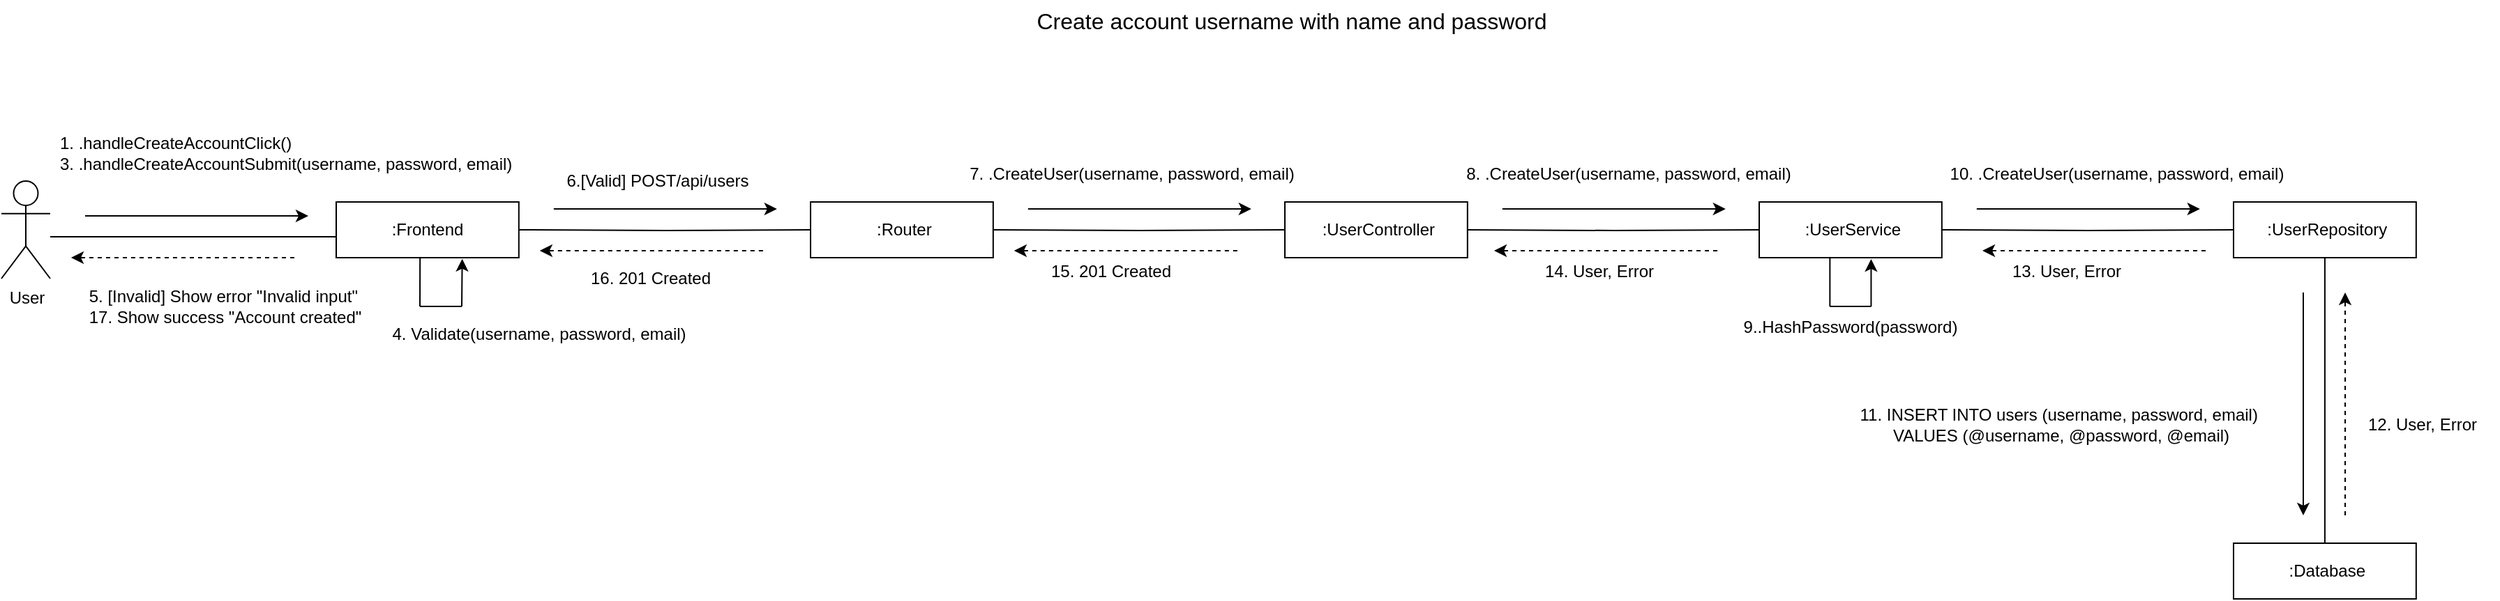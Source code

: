 <mxfile version="26.0.16">
  <diagram name="CD-Create-account-username-with-name-and-password" id="RdNCWnpBe2orVZeH23sZ">
    <mxGraphModel dx="3809" dy="1594" grid="1" gridSize="10" guides="1" tooltips="1" connect="1" arrows="1" fold="1" page="0" pageScale="1" pageWidth="850" pageHeight="1100" math="0" shadow="0">
      <root>
        <mxCell id="0" />
        <mxCell id="1" parent="0" />
        <mxCell id="aEpt4ymE54McEq49jxls-1" style="edgeStyle=orthogonalEdgeStyle;rounded=0;orthogonalLoop=1;jettySize=auto;html=1;entryX=0;entryY=0.5;entryDx=0;entryDy=0;endArrow=none;startFill=0;" parent="1" edge="1">
          <mxGeometry relative="1" as="geometry">
            <mxPoint x="-2025" y="-440" as="sourcePoint" />
            <mxPoint x="-1820" y="-440" as="targetPoint" />
          </mxGeometry>
        </mxCell>
        <mxCell id="aEpt4ymE54McEq49jxls-2" value="User" style="shape=umlActor;verticalLabelPosition=bottom;verticalAlign=top;html=1;outlineConnect=0;" parent="1" vertex="1">
          <mxGeometry x="-2060" y="-480" width="35" height="70" as="geometry" />
        </mxCell>
        <mxCell id="aEpt4ymE54McEq49jxls-3" value=":Frontend" style="rounded=0;whiteSpace=wrap;html=1;" parent="1" vertex="1">
          <mxGeometry x="-1820" y="-465" width="130.91" height="40" as="geometry" />
        </mxCell>
        <mxCell id="aEpt4ymE54McEq49jxls-4" value="" style="endArrow=classic;html=1;rounded=0;" parent="1" edge="1">
          <mxGeometry width="50" height="50" relative="1" as="geometry">
            <mxPoint x="-2000" y="-455" as="sourcePoint" />
            <mxPoint x="-1840" y="-455" as="targetPoint" />
          </mxGeometry>
        </mxCell>
        <mxCell id="aEpt4ymE54McEq49jxls-5" value="" style="endArrow=classic;html=1;rounded=0;dashed=1;" parent="1" edge="1">
          <mxGeometry width="50" height="50" relative="1" as="geometry">
            <mxPoint x="-1850" y="-425" as="sourcePoint" />
            <mxPoint x="-2010" y="-425" as="targetPoint" />
          </mxGeometry>
        </mxCell>
        <mxCell id="aEpt4ymE54McEq49jxls-6" value="&amp;nbsp;:Router" style="rounded=0;whiteSpace=wrap;html=1;" parent="1" vertex="1">
          <mxGeometry x="-1480" y="-465" width="130.91" height="40" as="geometry" />
        </mxCell>
        <mxCell id="aEpt4ymE54McEq49jxls-7" style="edgeStyle=orthogonalEdgeStyle;rounded=0;orthogonalLoop=1;jettySize=auto;html=1;entryX=0;entryY=0.5;entryDx=0;entryDy=0;endArrow=none;startFill=0;" parent="1" target="aEpt4ymE54McEq49jxls-6" edge="1">
          <mxGeometry relative="1" as="geometry">
            <mxPoint x="-1689.09" y="-445" as="sourcePoint" />
            <mxPoint x="-1484.09" y="-445" as="targetPoint" />
          </mxGeometry>
        </mxCell>
        <mxCell id="aEpt4ymE54McEq49jxls-8" value="" style="endArrow=classic;html=1;rounded=0;" parent="1" edge="1">
          <mxGeometry width="50" height="50" relative="1" as="geometry">
            <mxPoint x="-1664.09" y="-460" as="sourcePoint" />
            <mxPoint x="-1504.09" y="-460" as="targetPoint" />
          </mxGeometry>
        </mxCell>
        <mxCell id="aEpt4ymE54McEq49jxls-9" value="" style="endArrow=classic;html=1;rounded=0;dashed=1;" parent="1" edge="1">
          <mxGeometry width="50" height="50" relative="1" as="geometry">
            <mxPoint x="-1514.09" y="-430" as="sourcePoint" />
            <mxPoint x="-1674.09" y="-430" as="targetPoint" />
          </mxGeometry>
        </mxCell>
        <mxCell id="aEpt4ymE54McEq49jxls-10" value="&amp;nbsp;" style="text;whiteSpace=wrap;html=1;" parent="1" vertex="1">
          <mxGeometry x="-1580" y="-480" width="40" height="40" as="geometry" />
        </mxCell>
        <mxCell id="aEpt4ymE54McEq49jxls-11" value="&amp;nbsp;:UserController" style="rounded=0;whiteSpace=wrap;html=1;" parent="1" vertex="1">
          <mxGeometry x="-1140" y="-465" width="130.91" height="40" as="geometry" />
        </mxCell>
        <mxCell id="aEpt4ymE54McEq49jxls-12" style="edgeStyle=orthogonalEdgeStyle;rounded=0;orthogonalLoop=1;jettySize=auto;html=1;entryX=0;entryY=0.5;entryDx=0;entryDy=0;endArrow=none;startFill=0;" parent="1" target="aEpt4ymE54McEq49jxls-11" edge="1">
          <mxGeometry relative="1" as="geometry">
            <mxPoint x="-1349.09" y="-445" as="sourcePoint" />
            <mxPoint x="-1144.09" y="-445" as="targetPoint" />
          </mxGeometry>
        </mxCell>
        <mxCell id="aEpt4ymE54McEq49jxls-13" value="" style="endArrow=classic;html=1;rounded=0;" parent="1" edge="1">
          <mxGeometry width="50" height="50" relative="1" as="geometry">
            <mxPoint x="-1324.09" y="-460" as="sourcePoint" />
            <mxPoint x="-1164.09" y="-460" as="targetPoint" />
          </mxGeometry>
        </mxCell>
        <mxCell id="aEpt4ymE54McEq49jxls-14" value="" style="endArrow=classic;html=1;rounded=0;dashed=1;" parent="1" edge="1">
          <mxGeometry width="50" height="50" relative="1" as="geometry">
            <mxPoint x="-1174.09" y="-430" as="sourcePoint" />
            <mxPoint x="-1334.09" y="-430" as="targetPoint" />
          </mxGeometry>
        </mxCell>
        <mxCell id="aEpt4ymE54McEq49jxls-15" value="&amp;nbsp;:UserService" style="rounded=0;whiteSpace=wrap;html=1;" parent="1" vertex="1">
          <mxGeometry x="-800" y="-465" width="130.91" height="40" as="geometry" />
        </mxCell>
        <mxCell id="aEpt4ymE54McEq49jxls-16" style="edgeStyle=orthogonalEdgeStyle;rounded=0;orthogonalLoop=1;jettySize=auto;html=1;entryX=0;entryY=0.5;entryDx=0;entryDy=0;endArrow=none;startFill=0;" parent="1" target="aEpt4ymE54McEq49jxls-15" edge="1">
          <mxGeometry relative="1" as="geometry">
            <mxPoint x="-1009.09" y="-445" as="sourcePoint" />
            <mxPoint x="-804.09" y="-445" as="targetPoint" />
          </mxGeometry>
        </mxCell>
        <mxCell id="aEpt4ymE54McEq49jxls-17" value="" style="endArrow=classic;html=1;rounded=0;" parent="1" edge="1">
          <mxGeometry width="50" height="50" relative="1" as="geometry">
            <mxPoint x="-984.09" y="-460" as="sourcePoint" />
            <mxPoint x="-824.09" y="-460" as="targetPoint" />
          </mxGeometry>
        </mxCell>
        <mxCell id="aEpt4ymE54McEq49jxls-18" value="" style="endArrow=classic;html=1;rounded=0;dashed=1;" parent="1" edge="1">
          <mxGeometry width="50" height="50" relative="1" as="geometry">
            <mxPoint x="-830.0" y="-430" as="sourcePoint" />
            <mxPoint x="-990.0" y="-430" as="targetPoint" />
          </mxGeometry>
        </mxCell>
        <mxCell id="aEpt4ymE54McEq49jxls-19" style="edgeStyle=orthogonalEdgeStyle;rounded=0;orthogonalLoop=1;jettySize=auto;html=1;endArrow=none;startFill=0;" parent="1" source="aEpt4ymE54McEq49jxls-20" target="aEpt4ymE54McEq49jxls-40" edge="1">
          <mxGeometry relative="1" as="geometry" />
        </mxCell>
        <mxCell id="aEpt4ymE54McEq49jxls-20" value="&amp;nbsp;:UserRepository" style="rounded=0;whiteSpace=wrap;html=1;" parent="1" vertex="1">
          <mxGeometry x="-460.0" y="-465" width="130.91" height="40" as="geometry" />
        </mxCell>
        <mxCell id="aEpt4ymE54McEq49jxls-21" style="edgeStyle=orthogonalEdgeStyle;rounded=0;orthogonalLoop=1;jettySize=auto;html=1;entryX=0;entryY=0.5;entryDx=0;entryDy=0;endArrow=none;startFill=0;" parent="1" target="aEpt4ymE54McEq49jxls-20" edge="1">
          <mxGeometry relative="1" as="geometry">
            <mxPoint x="-669.09" y="-445" as="sourcePoint" />
            <mxPoint x="-464.09" y="-445" as="targetPoint" />
          </mxGeometry>
        </mxCell>
        <mxCell id="aEpt4ymE54McEq49jxls-22" value="" style="endArrow=classic;html=1;rounded=0;" parent="1" edge="1">
          <mxGeometry width="50" height="50" relative="1" as="geometry">
            <mxPoint x="-644.09" y="-460" as="sourcePoint" />
            <mxPoint x="-484.09" y="-460" as="targetPoint" />
          </mxGeometry>
        </mxCell>
        <mxCell id="aEpt4ymE54McEq49jxls-23" value="" style="endArrow=classic;html=1;rounded=0;dashed=1;" parent="1" edge="1">
          <mxGeometry width="50" height="50" relative="1" as="geometry">
            <mxPoint x="-480.0" y="-430" as="sourcePoint" />
            <mxPoint x="-640.0" y="-430" as="targetPoint" />
          </mxGeometry>
        </mxCell>
        <mxCell id="aEpt4ymE54McEq49jxls-28" value="&lt;div align=&quot;left&quot;&gt;1. .handleCreateAccountClick()&lt;/div&gt;&lt;div align=&quot;left&quot;&gt;3. .handleCreateAccountSubmit(username, password, email)&lt;br&gt;&lt;/div&gt;" style="text;html=1;align=left;verticalAlign=middle;resizable=0;points=[];autosize=1;strokeColor=none;fillColor=none;" parent="1" vertex="1">
          <mxGeometry x="-2020" y="-520" width="370" height="40" as="geometry" />
        </mxCell>
        <mxCell id="aEpt4ymE54McEq49jxls-40" value="&amp;nbsp;:Database" style="rounded=0;whiteSpace=wrap;html=1;" parent="1" vertex="1">
          <mxGeometry x="-460.0" y="-220" width="130.91" height="40" as="geometry" />
        </mxCell>
        <mxCell id="aEpt4ymE54McEq49jxls-41" value="" style="endArrow=classic;html=1;rounded=0;" parent="1" edge="1">
          <mxGeometry width="50" height="50" relative="1" as="geometry">
            <mxPoint x="-410" y="-400" as="sourcePoint" />
            <mxPoint x="-410" y="-240" as="targetPoint" />
          </mxGeometry>
        </mxCell>
        <mxCell id="aEpt4ymE54McEq49jxls-42" value="" style="endArrow=classic;html=1;rounded=0;dashed=1;" parent="1" edge="1">
          <mxGeometry width="50" height="50" relative="1" as="geometry">
            <mxPoint x="-380" y="-240" as="sourcePoint" />
            <mxPoint x="-380" y="-400" as="targetPoint" />
          </mxGeometry>
        </mxCell>
        <mxCell id="aEpt4ymE54McEq49jxls-43" value="&lt;div&gt;11. INSERT INTO users (username, password, email)&amp;nbsp;&lt;/div&gt;&lt;div&gt;VALUES (@username, @password, @email)&lt;/div&gt;" style="text;html=1;align=center;verticalAlign=middle;resizable=0;points=[];autosize=1;strokeColor=none;fillColor=none;" parent="1" vertex="1">
          <mxGeometry x="-744.09" y="-325" width="320" height="40" as="geometry" />
        </mxCell>
        <mxCell id="aEpt4ymE54McEq49jxls-44" value="12. User, Error" style="text;html=1;align=center;verticalAlign=middle;resizable=0;points=[];autosize=1;strokeColor=none;fillColor=none;" parent="1" vertex="1">
          <mxGeometry x="-380.0" y="-320" width="110" height="30" as="geometry" />
        </mxCell>
        <mxCell id="aEpt4ymE54McEq49jxls-45" value="14. User, Error" style="text;html=1;align=center;verticalAlign=middle;resizable=0;points=[];autosize=1;strokeColor=none;fillColor=none;" parent="1" vertex="1">
          <mxGeometry x="-970" y="-430" width="110" height="30" as="geometry" />
        </mxCell>
        <mxCell id="aEpt4ymE54McEq49jxls-46" value="13. User, Error" style="text;html=1;align=center;verticalAlign=middle;resizable=0;points=[];autosize=1;strokeColor=none;fillColor=none;" parent="1" vertex="1">
          <mxGeometry x="-635" y="-430" width="110" height="30" as="geometry" />
        </mxCell>
        <mxCell id="ZtM7ywMIMfxa8ilJeATS-1" value="&lt;div align=&quot;left&quot;&gt;5. [Invalid] Show error &quot;Invalid input&quot;&lt;br&gt;&lt;/div&gt;&lt;div align=&quot;left&quot;&gt;17. Show success &quot;Account created&quot;&lt;/div&gt;" style="text;html=1;align=center;verticalAlign=middle;resizable=0;points=[];autosize=1;strokeColor=none;fillColor=none;" vertex="1" parent="1">
          <mxGeometry x="-2020" y="-410" width="240" height="40" as="geometry" />
        </mxCell>
        <mxCell id="ZtM7ywMIMfxa8ilJeATS-3" value="6.[Valid] POST/api/users" style="text;html=1;align=center;verticalAlign=middle;resizable=0;points=[];autosize=1;strokeColor=none;fillColor=none;" vertex="1" parent="1">
          <mxGeometry x="-1670" y="-495" width="160" height="30" as="geometry" />
        </mxCell>
        <mxCell id="ZtM7ywMIMfxa8ilJeATS-4" value="7. .CreateUser(username, password, email)" style="text;html=1;align=center;verticalAlign=middle;resizable=0;points=[];autosize=1;strokeColor=none;fillColor=none;" vertex="1" parent="1">
          <mxGeometry x="-1385" y="-500" width="270" height="30" as="geometry" />
        </mxCell>
        <mxCell id="ZtM7ywMIMfxa8ilJeATS-5" value="8. .CreateUser(username, password, email)" style="text;html=1;align=center;verticalAlign=middle;resizable=0;points=[];autosize=1;strokeColor=none;fillColor=none;" vertex="1" parent="1">
          <mxGeometry x="-1029.09" y="-500" width="270" height="30" as="geometry" />
        </mxCell>
        <mxCell id="ZtM7ywMIMfxa8ilJeATS-6" value="10. .CreateUser(username, password, email)" style="text;html=1;align=center;verticalAlign=middle;resizable=0;points=[];autosize=1;strokeColor=none;fillColor=none;" vertex="1" parent="1">
          <mxGeometry x="-679.09" y="-500" width="270" height="30" as="geometry" />
        </mxCell>
        <mxCell id="ZtM7ywMIMfxa8ilJeATS-7" value="15. 201 Created" style="text;html=1;align=center;verticalAlign=middle;resizable=0;points=[];autosize=1;strokeColor=none;fillColor=none;" vertex="1" parent="1">
          <mxGeometry x="-1320" y="-430" width="110" height="30" as="geometry" />
        </mxCell>
        <mxCell id="ZtM7ywMIMfxa8ilJeATS-8" value="16. 201 Created" style="text;html=1;align=center;verticalAlign=middle;resizable=0;points=[];autosize=1;strokeColor=none;fillColor=none;" vertex="1" parent="1">
          <mxGeometry x="-1650" y="-425" width="110" height="30" as="geometry" />
        </mxCell>
        <mxCell id="ZtM7ywMIMfxa8ilJeATS-10" value="&lt;font style=&quot;font-size: 16px;&quot;&gt;Create account username with name and password&lt;/font&gt;" style="text;html=1;align=center;verticalAlign=middle;whiteSpace=wrap;rounded=0;" vertex="1" parent="1">
          <mxGeometry x="-1360" y="-610" width="450" height="30" as="geometry" />
        </mxCell>
        <mxCell id="GLoITVXrbEWRwwSMni7S-2" value="" style="endArrow=none;html=1;rounded=0;entryX=0.459;entryY=0.992;entryDx=0;entryDy=0;entryPerimeter=0;" edge="1" parent="1" target="aEpt4ymE54McEq49jxls-3">
          <mxGeometry width="50" height="50" relative="1" as="geometry">
            <mxPoint x="-1760" y="-390" as="sourcePoint" />
            <mxPoint x="-1830" y="-410" as="targetPoint" />
          </mxGeometry>
        </mxCell>
        <mxCell id="GLoITVXrbEWRwwSMni7S-3" value="" style="endArrow=none;html=1;rounded=0;" edge="1" parent="1">
          <mxGeometry width="50" height="50" relative="1" as="geometry">
            <mxPoint x="-1760" y="-390" as="sourcePoint" />
            <mxPoint x="-1730" y="-390" as="targetPoint" />
          </mxGeometry>
        </mxCell>
        <mxCell id="GLoITVXrbEWRwwSMni7S-4" value="" style="endArrow=classic;html=1;rounded=0;entryX=0.69;entryY=1.022;entryDx=0;entryDy=0;entryPerimeter=0;" edge="1" parent="1" target="aEpt4ymE54McEq49jxls-3">
          <mxGeometry width="50" height="50" relative="1" as="geometry">
            <mxPoint x="-1730" y="-390" as="sourcePoint" />
            <mxPoint x="-1670" y="-420" as="targetPoint" />
          </mxGeometry>
        </mxCell>
        <mxCell id="GLoITVXrbEWRwwSMni7S-5" value="4. Validate(username, password, email)" style="text;html=1;align=center;verticalAlign=middle;resizable=0;points=[];autosize=1;strokeColor=none;fillColor=none;" vertex="1" parent="1">
          <mxGeometry x="-1800" y="-385" width="250" height="30" as="geometry" />
        </mxCell>
        <mxCell id="GLoITVXrbEWRwwSMni7S-9" value="" style="group" vertex="1" connectable="0" parent="1">
          <mxGeometry x="-749.32" y="-425" width="29.54" height="35" as="geometry" />
        </mxCell>
        <mxCell id="GLoITVXrbEWRwwSMni7S-6" value="" style="endArrow=none;html=1;rounded=0;entryX=0.459;entryY=0.992;entryDx=0;entryDy=0;entryPerimeter=0;" edge="1" parent="GLoITVXrbEWRwwSMni7S-9">
          <mxGeometry width="50" height="50" relative="1" as="geometry">
            <mxPoint y="35" as="sourcePoint" />
            <mxPoint as="targetPoint" />
          </mxGeometry>
        </mxCell>
        <mxCell id="GLoITVXrbEWRwwSMni7S-7" value="" style="endArrow=none;html=1;rounded=0;" edge="1" parent="GLoITVXrbEWRwwSMni7S-9">
          <mxGeometry width="50" height="50" relative="1" as="geometry">
            <mxPoint y="35" as="sourcePoint" />
            <mxPoint x="29.54" y="35" as="targetPoint" />
          </mxGeometry>
        </mxCell>
        <mxCell id="GLoITVXrbEWRwwSMni7S-8" value="" style="endArrow=classic;html=1;rounded=0;entryX=0.69;entryY=1.022;entryDx=0;entryDy=0;entryPerimeter=0;" edge="1" parent="GLoITVXrbEWRwwSMni7S-9">
          <mxGeometry width="50" height="50" relative="1" as="geometry">
            <mxPoint x="29.54" y="35" as="sourcePoint" />
            <mxPoint x="29.54" y="1" as="targetPoint" />
          </mxGeometry>
        </mxCell>
        <mxCell id="GLoITVXrbEWRwwSMni7S-10" value="9..HashPassword(password)" style="text;html=1;align=center;verticalAlign=middle;resizable=0;points=[];autosize=1;strokeColor=none;fillColor=none;" vertex="1" parent="1">
          <mxGeometry x="-824.55" y="-390" width="180" height="30" as="geometry" />
        </mxCell>
      </root>
    </mxGraphModel>
  </diagram>
</mxfile>

